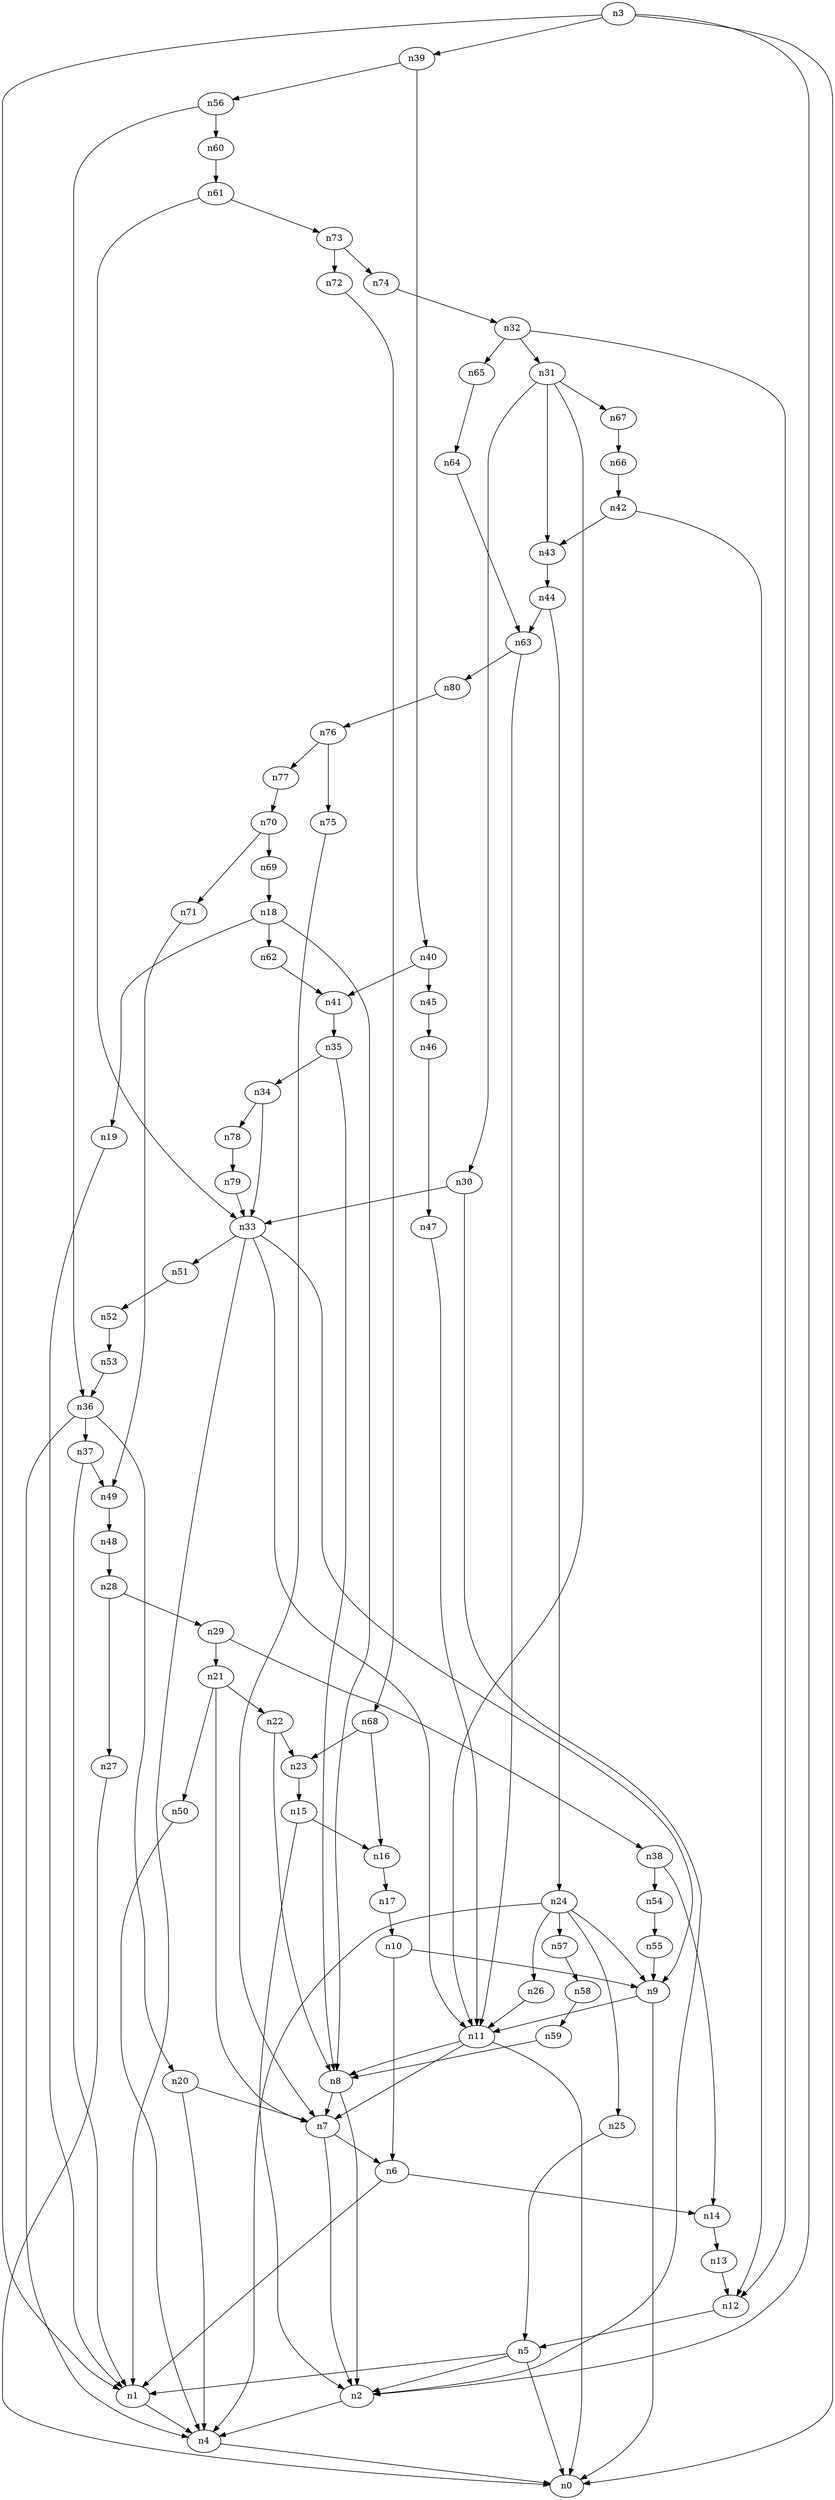 digraph G {
	n1 -> n4	 [_graphml_id=e4];
	n2 -> n4	 [_graphml_id=e7];
	n3 -> n0	 [_graphml_id=e0];
	n3 -> n1	 [_graphml_id=e3];
	n3 -> n2	 [_graphml_id=e6];
	n3 -> n39	 [_graphml_id=e63];
	n4 -> n0	 [_graphml_id=e1];
	n5 -> n0	 [_graphml_id=e2];
	n5 -> n1	 [_graphml_id=e5];
	n5 -> n2	 [_graphml_id=e8];
	n6 -> n1	 [_graphml_id=e9];
	n6 -> n14	 [_graphml_id=e22];
	n7 -> n2	 [_graphml_id=e18];
	n7 -> n6	 [_graphml_id=e10];
	n8 -> n2	 [_graphml_id=e12];
	n8 -> n7	 [_graphml_id=e11];
	n9 -> n0	 [_graphml_id=e13];
	n9 -> n11	 [_graphml_id=e16];
	n10 -> n6	 [_graphml_id=e15];
	n10 -> n9	 [_graphml_id=e14];
	n11 -> n0	 [_graphml_id=e32];
	n11 -> n7	 [_graphml_id=e42];
	n11 -> n8	 [_graphml_id=e17];
	n12 -> n5	 [_graphml_id=e19];
	n13 -> n12	 [_graphml_id=e20];
	n14 -> n13	 [_graphml_id=e21];
	n15 -> n2	 [_graphml_id=e23];
	n15 -> n16	 [_graphml_id=e24];
	n16 -> n17	 [_graphml_id=e25];
	n17 -> n10	 [_graphml_id=e26];
	n18 -> n8	 [_graphml_id=e27];
	n18 -> n19	 [_graphml_id=e28];
	n18 -> n62	 [_graphml_id=e101];
	n19 -> n1	 [_graphml_id=e29];
	n20 -> n4	 [_graphml_id=e31];
	n20 -> n7	 [_graphml_id=e30];
	n21 -> n7	 [_graphml_id=e33];
	n21 -> n22	 [_graphml_id=e34];
	n21 -> n50	 [_graphml_id=e80];
	n22 -> n8	 [_graphml_id=e82];
	n22 -> n23	 [_graphml_id=e35];
	n23 -> n15	 [_graphml_id=e36];
	n24 -> n4	 [_graphml_id=e37];
	n24 -> n9	 [_graphml_id=e52];
	n24 -> n25	 [_graphml_id=e38];
	n24 -> n26	 [_graphml_id=e41];
	n24 -> n57	 [_graphml_id=e93];
	n25 -> n5	 [_graphml_id=e39];
	n26 -> n11	 [_graphml_id=e40];
	n27 -> n0	 [_graphml_id=e43];
	n28 -> n27	 [_graphml_id=e44];
	n28 -> n29	 [_graphml_id=e45];
	n29 -> n21	 [_graphml_id=e46];
	n29 -> n38	 [_graphml_id=e60];
	n30 -> n2	 [_graphml_id=e47];
	n30 -> n33	 [_graphml_id=e92];
	n31 -> n11	 [_graphml_id=e49];
	n31 -> n30	 [_graphml_id=e48];
	n31 -> n43	 [_graphml_id=e69];
	n31 -> n67	 [_graphml_id=e108];
	n32 -> n12	 [_graphml_id=e51];
	n32 -> n31	 [_graphml_id=e50];
	n32 -> n65	 [_graphml_id=e105];
	n33 -> n1	 [_graphml_id=e53];
	n33 -> n9	 [_graphml_id=e111];
	n33 -> n11	 [_graphml_id=e72];
	n33 -> n51	 [_graphml_id=e83];
	n34 -> n33	 [_graphml_id=e54];
	n34 -> n78	 [_graphml_id=e126];
	n35 -> n8	 [_graphml_id=e56];
	n35 -> n34	 [_graphml_id=e55];
	n36 -> n4	 [_graphml_id=e57];
	n36 -> n20	 [_graphml_id=e62];
	n36 -> n37	 [_graphml_id=e58];
	n37 -> n1	 [_graphml_id=e59];
	n37 -> n49	 [_graphml_id=e79];
	n38 -> n14	 [_graphml_id=e61];
	n38 -> n54	 [_graphml_id=e87];
	n39 -> n40	 [_graphml_id=e64];
	n39 -> n56	 [_graphml_id=e90];
	n40 -> n41	 [_graphml_id=e65];
	n40 -> n45	 [_graphml_id=e73];
	n41 -> n35	 [_graphml_id=e66];
	n42 -> n12	 [_graphml_id=e67];
	n42 -> n43	 [_graphml_id=e68];
	n43 -> n44	 [_graphml_id=e70];
	n44 -> n24	 [_graphml_id=e71];
	n44 -> n63	 [_graphml_id=e121];
	n45 -> n46	 [_graphml_id=e74];
	n46 -> n47	 [_graphml_id=e75];
	n47 -> n11	 [_graphml_id=e76];
	n48 -> n28	 [_graphml_id=e77];
	n49 -> n48	 [_graphml_id=e78];
	n50 -> n4	 [_graphml_id=e81];
	n51 -> n52	 [_graphml_id=e84];
	n52 -> n53	 [_graphml_id=e85];
	n53 -> n36	 [_graphml_id=e86];
	n54 -> n55	 [_graphml_id=e88];
	n55 -> n9	 [_graphml_id=e89];
	n56 -> n36	 [_graphml_id=e91];
	n56 -> n60	 [_graphml_id=e97];
	n57 -> n58	 [_graphml_id=e94];
	n58 -> n59	 [_graphml_id=e95];
	n59 -> n8	 [_graphml_id=e96];
	n60 -> n61	 [_graphml_id=e98];
	n61 -> n33	 [_graphml_id=e99];
	n61 -> n73	 [_graphml_id=e118];
	n62 -> n41	 [_graphml_id=e100];
	n63 -> n11	 [_graphml_id=e102];
	n63 -> n80	 [_graphml_id=e129];
	n64 -> n63	 [_graphml_id=e103];
	n65 -> n64	 [_graphml_id=e104];
	n66 -> n42	 [_graphml_id=e106];
	n67 -> n66	 [_graphml_id=e107];
	n68 -> n16	 [_graphml_id=e110];
	n68 -> n23	 [_graphml_id=e109];
	n69 -> n18	 [_graphml_id=e112];
	n70 -> n69	 [_graphml_id=e113];
	n70 -> n71	 [_graphml_id=e114];
	n71 -> n49	 [_graphml_id=e115];
	n72 -> n68	 [_graphml_id=e116];
	n73 -> n72	 [_graphml_id=e117];
	n73 -> n74	 [_graphml_id=e119];
	n74 -> n32	 [_graphml_id=e120];
	n75 -> n7	 [_graphml_id=e122];
	n76 -> n75	 [_graphml_id=e123];
	n76 -> n77	 [_graphml_id=e124];
	n77 -> n70	 [_graphml_id=e125];
	n78 -> n79	 [_graphml_id=e127];
	n79 -> n33	 [_graphml_id=e128];
	n80 -> n76	 [_graphml_id=e130];
}
